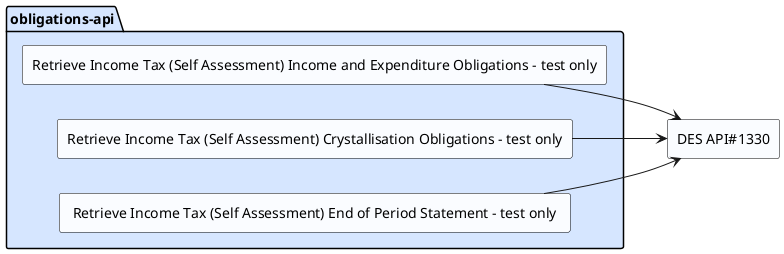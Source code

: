 @startuml
skinparam componentStyle rectangle

left to right direction

skinparam component {
  BackgroundColor #fafcff
  BorderColor black
}

package "obligations-api" #d6e6ff {
[Retrieve Income Tax (Self Assessment) Income and Expenditure Obligations - test only]
[Retrieve Income Tax (Self Assessment) Crystallisation Obligations - test only]
[ Retrieve Income Tax (Self Assessment) End of Period Statement - test only ]
}

[Retrieve Income Tax (Self Assessment) Income and Expenditure Obligations - test only]-->[DES API#1330]
[Retrieve Income Tax (Self Assessment) Crystallisation Obligations - test only]-->[DES API#1330]
[ Retrieve Income Tax (Self Assessment) End of Period Statement - test only ]-->[DES API#1330]
@enduml